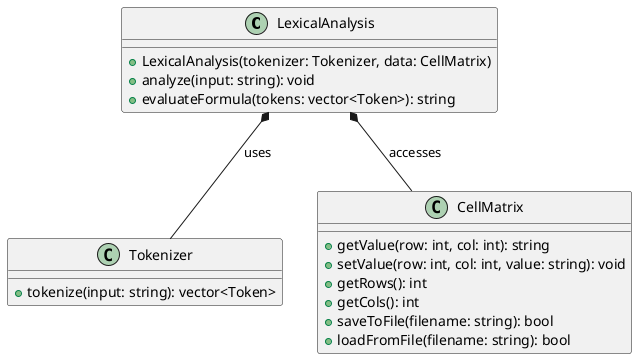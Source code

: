 @startuml
class LexicalAnalysis {
  + LexicalAnalysis(tokenizer: Tokenizer, data: CellMatrix)
  + analyze(input: string): void
  + evaluateFormula(tokens: vector<Token>): string
}

class Tokenizer {
  + tokenize(input: string): vector<Token>
}

class CellMatrix {
  + getValue(row: int, col: int): string
  + setValue(row: int, col: int, value: string): void
  + getRows(): int
  + getCols(): int
  + saveToFile(filename: string): bool
  + loadFromFile(filename: string): bool
}

LexicalAnalysis *-- Tokenizer : uses
LexicalAnalysis *-- CellMatrix : accesses
@enduml